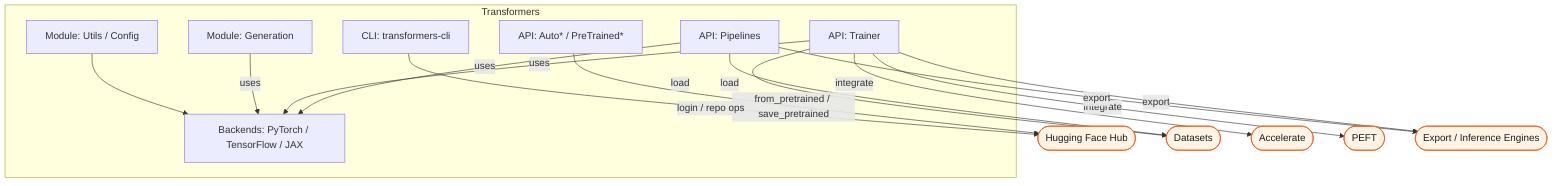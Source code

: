%% C4 Level 2: Containers — Transformers internals and neighbors
%% Keep this diagram focused and small
flowchart TB
    subgraph transformers["Transformers"]
      direction TB
      api_pipelines["API: Pipelines"]
      api_trainer["API: Trainer"]
      api_autoclasses["API: Auto* / PreTrained*"]
      cli["CLI: transformers-cli"]
      generation["Module: Generation"]
      utils["Module: Utils / Config"]
      backends["Backends: PyTorch / TensorFlow / JAX"]
    end

    hub(["Hugging Face Hub"]):::external
    datasets(["Datasets"]):::external
    accelerate(["Accelerate"]):::external
    peft(["PEFT"]):::external
    engines(["Export / Inference Engines"]):::external

    api_autoclasses -->|from_pretrained / save_pretrained| hub
    cli -->|login / repo ops| hub
    api_pipelines -->|uses| backends
    api_trainer -->|uses| backends
    generation -->|uses| backends
    utils --> backends

    api_pipelines -->|load| datasets
    api_trainer -->|load| datasets
    api_trainer -->|integrate| accelerate
    api_trainer -->|integrate| peft

    api_trainer -->|export| engines
    api_pipelines -->|export| engines

classDef external fill:#fff4e6,stroke:#e8590c,stroke-width:1px,color:#1c1c1c
